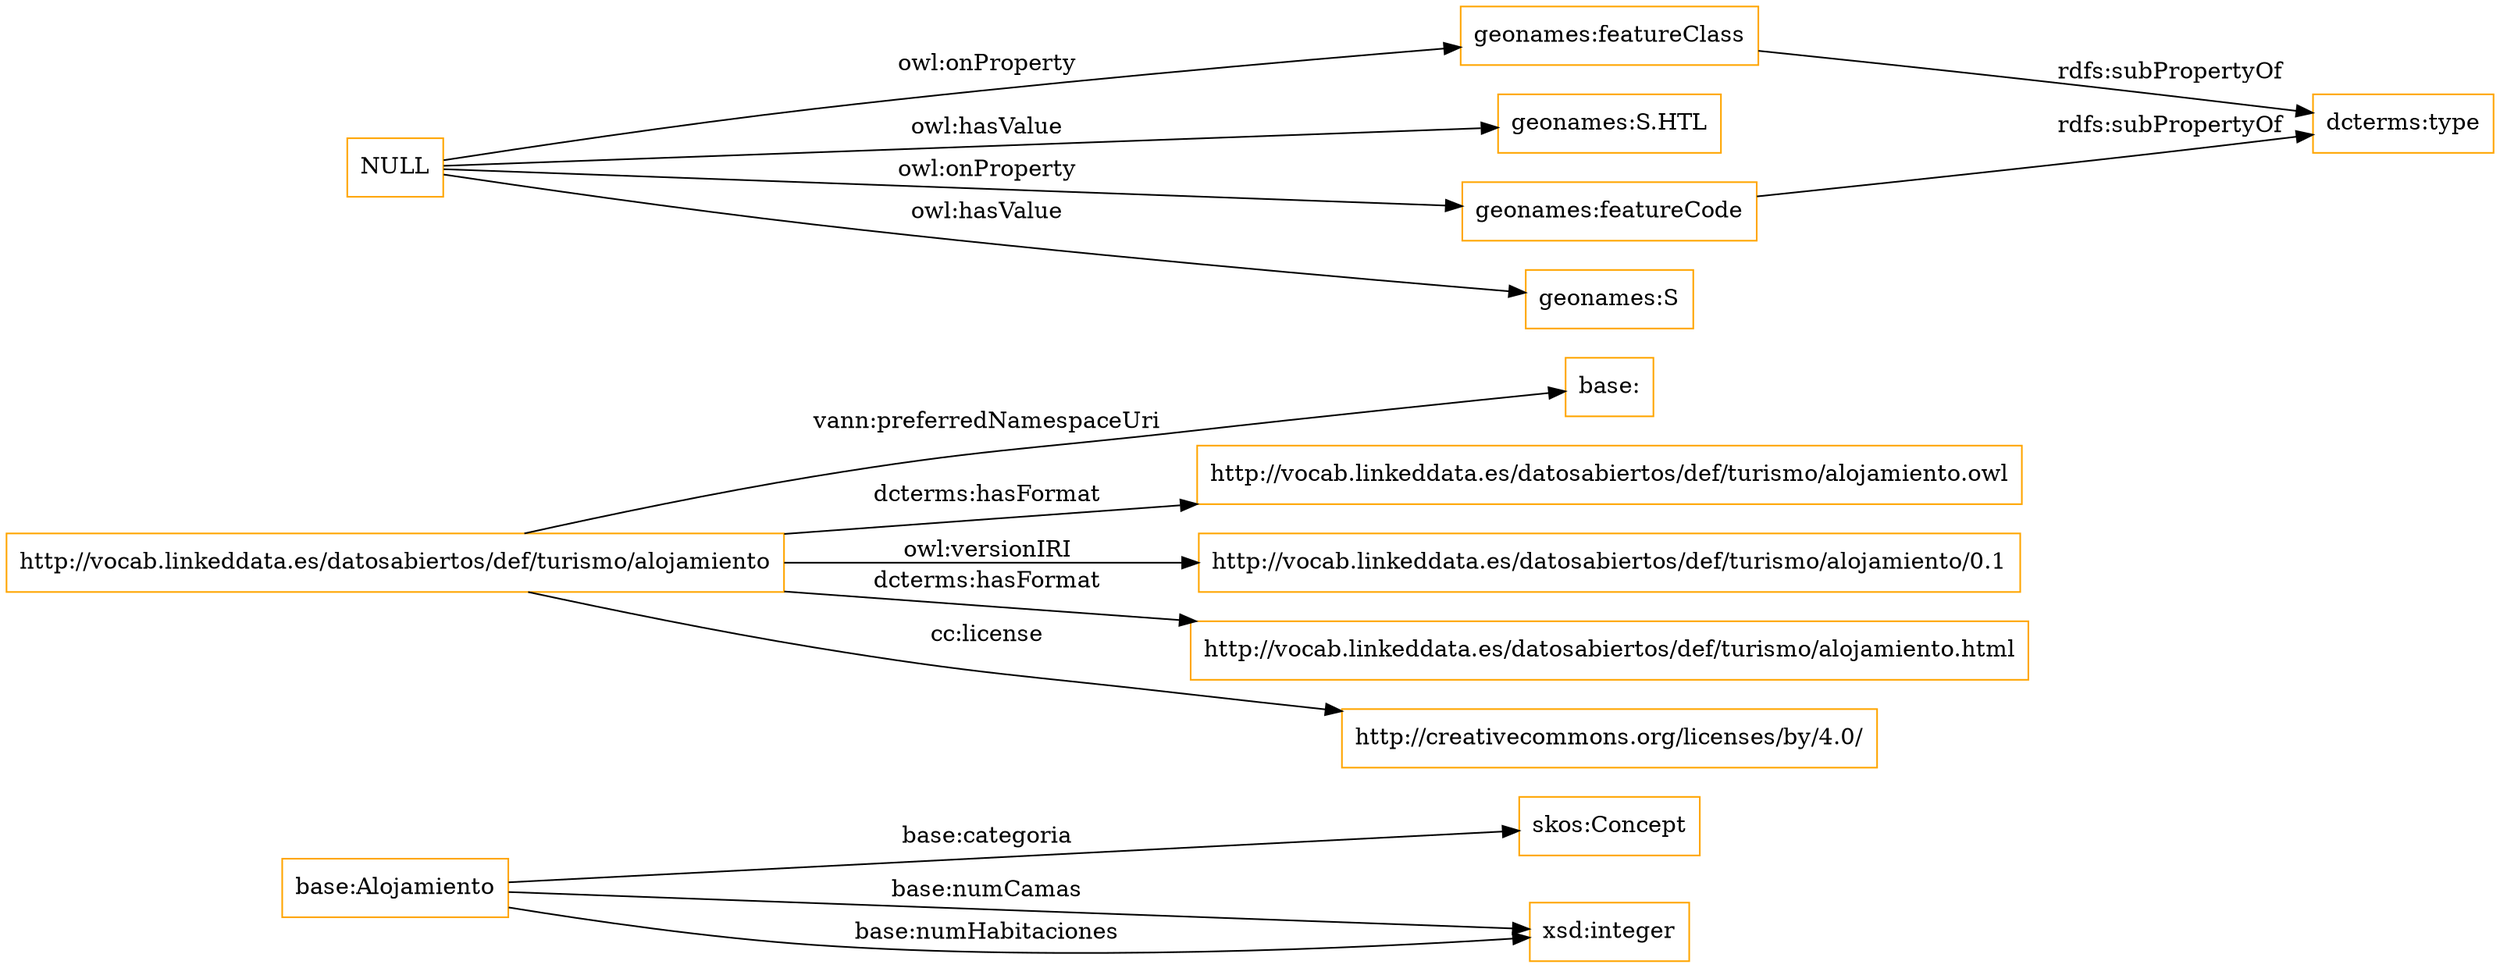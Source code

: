 digraph ar2dtool_diagram { 
rankdir=LR;
size="1501"
node [shape = rectangle, color="orange"]; "base:Alojamiento" "skos:Concept" ; /*classes style*/
	"http://vocab.linkeddata.es/datosabiertos/def/turismo/alojamiento" -> "base:" [ label = "vann:preferredNamespaceUri" ];
	"http://vocab.linkeddata.es/datosabiertos/def/turismo/alojamiento" -> "http://vocab.linkeddata.es/datosabiertos/def/turismo/alojamiento.owl" [ label = "dcterms:hasFormat" ];
	"http://vocab.linkeddata.es/datosabiertos/def/turismo/alojamiento" -> "http://vocab.linkeddata.es/datosabiertos/def/turismo/alojamiento/0.1" [ label = "owl:versionIRI" ];
	"http://vocab.linkeddata.es/datosabiertos/def/turismo/alojamiento" -> "http://vocab.linkeddata.es/datosabiertos/def/turismo/alojamiento.html" [ label = "dcterms:hasFormat" ];
	"http://vocab.linkeddata.es/datosabiertos/def/turismo/alojamiento" -> "http://creativecommons.org/licenses/by/4.0/" [ label = "cc:license" ];
	"geonames:featureClass" -> "dcterms:type" [ label = "rdfs:subPropertyOf" ];
	"NULL" -> "geonames:S.HTL" [ label = "owl:hasValue" ];
	"NULL" -> "geonames:featureCode" [ label = "owl:onProperty" ];
	"NULL" -> "geonames:S" [ label = "owl:hasValue" ];
	"NULL" -> "geonames:featureClass" [ label = "owl:onProperty" ];
	"geonames:featureCode" -> "dcterms:type" [ label = "rdfs:subPropertyOf" ];
	"base:Alojamiento" -> "xsd:integer" [ label = "base:numCamas" ];
	"base:Alojamiento" -> "xsd:integer" [ label = "base:numHabitaciones" ];
	"base:Alojamiento" -> "skos:Concept" [ label = "base:categoria" ];

}
